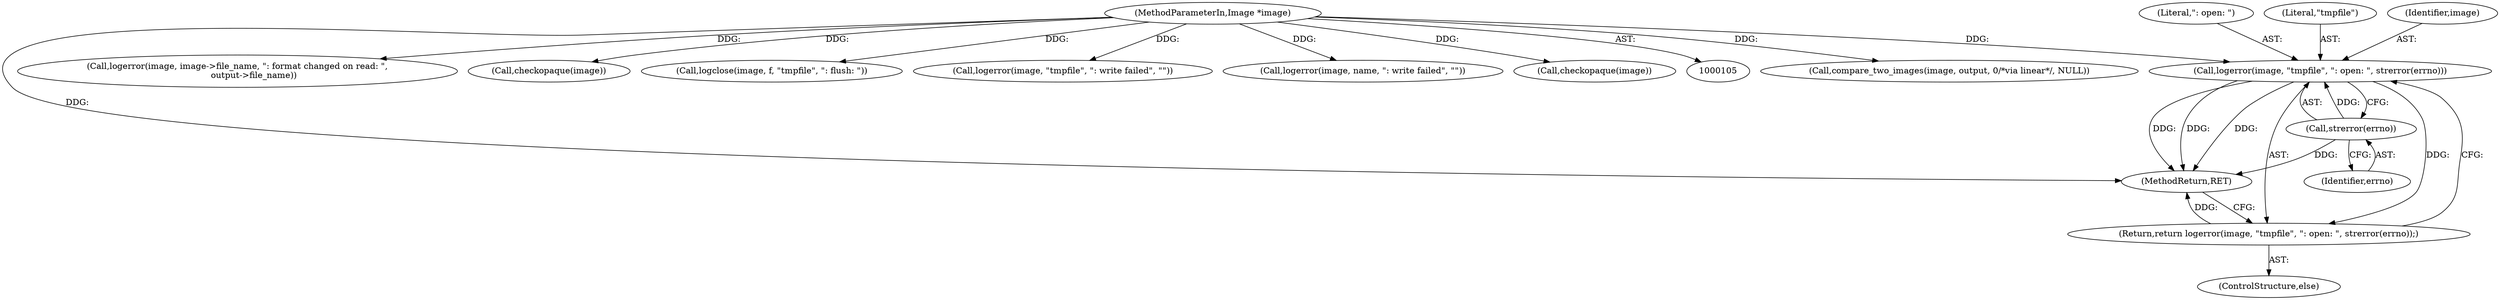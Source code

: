 digraph "0_Android_9d4853418ab2f754c2b63e091c29c5529b8b86ca_31@pointer" {
"1000208" [label="(Call,logerror(image, \"tmpfile\", \": open: \", strerror(errno)))"];
"1000107" [label="(MethodParameterIn,Image *image)"];
"1000212" [label="(Call,strerror(errno))"];
"1000207" [label="(Return,return logerror(image, \"tmpfile\", \": open: \", strerror(errno));)"];
"1000326" [label="(Call,compare_two_images(image, output, 0/*via linear*/, NULL))"];
"1000340" [label="(MethodReturn,RET)"];
"1000209" [label="(Identifier,image)"];
"1000316" [label="(Call,logerror(image, image->file_name, \": format changed on read: \",\n            output->file_name))"];
"1000185" [label="(Call,checkopaque(image))"];
"1000213" [label="(Identifier,errno)"];
"1000191" [label="(Call,logclose(image, f, \"tmpfile\", \": flush: \"))"];
"1000206" [label="(ControlStructure,else)"];
"1000211" [label="(Literal,\": open: \")"];
"1000210" [label="(Literal,\"tmpfile\")"];
"1000212" [label="(Call,strerror(errno))"];
"1000201" [label="(Call,logerror(image, \"tmpfile\", \": write failed\", \"\"))"];
"1000273" [label="(Call,logerror(image, name, \": write failed\", \"\"))"];
"1000267" [label="(Call,checkopaque(image))"];
"1000207" [label="(Return,return logerror(image, \"tmpfile\", \": open: \", strerror(errno));)"];
"1000208" [label="(Call,logerror(image, \"tmpfile\", \": open: \", strerror(errno)))"];
"1000107" [label="(MethodParameterIn,Image *image)"];
"1000208" -> "1000207"  [label="AST: "];
"1000208" -> "1000212"  [label="CFG: "];
"1000209" -> "1000208"  [label="AST: "];
"1000210" -> "1000208"  [label="AST: "];
"1000211" -> "1000208"  [label="AST: "];
"1000212" -> "1000208"  [label="AST: "];
"1000207" -> "1000208"  [label="CFG: "];
"1000208" -> "1000340"  [label="DDG: "];
"1000208" -> "1000340"  [label="DDG: "];
"1000208" -> "1000340"  [label="DDG: "];
"1000208" -> "1000207"  [label="DDG: "];
"1000107" -> "1000208"  [label="DDG: "];
"1000212" -> "1000208"  [label="DDG: "];
"1000107" -> "1000105"  [label="AST: "];
"1000107" -> "1000340"  [label="DDG: "];
"1000107" -> "1000185"  [label="DDG: "];
"1000107" -> "1000191"  [label="DDG: "];
"1000107" -> "1000201"  [label="DDG: "];
"1000107" -> "1000267"  [label="DDG: "];
"1000107" -> "1000273"  [label="DDG: "];
"1000107" -> "1000316"  [label="DDG: "];
"1000107" -> "1000326"  [label="DDG: "];
"1000212" -> "1000213"  [label="CFG: "];
"1000213" -> "1000212"  [label="AST: "];
"1000212" -> "1000340"  [label="DDG: "];
"1000207" -> "1000206"  [label="AST: "];
"1000340" -> "1000207"  [label="CFG: "];
"1000207" -> "1000340"  [label="DDG: "];
}
